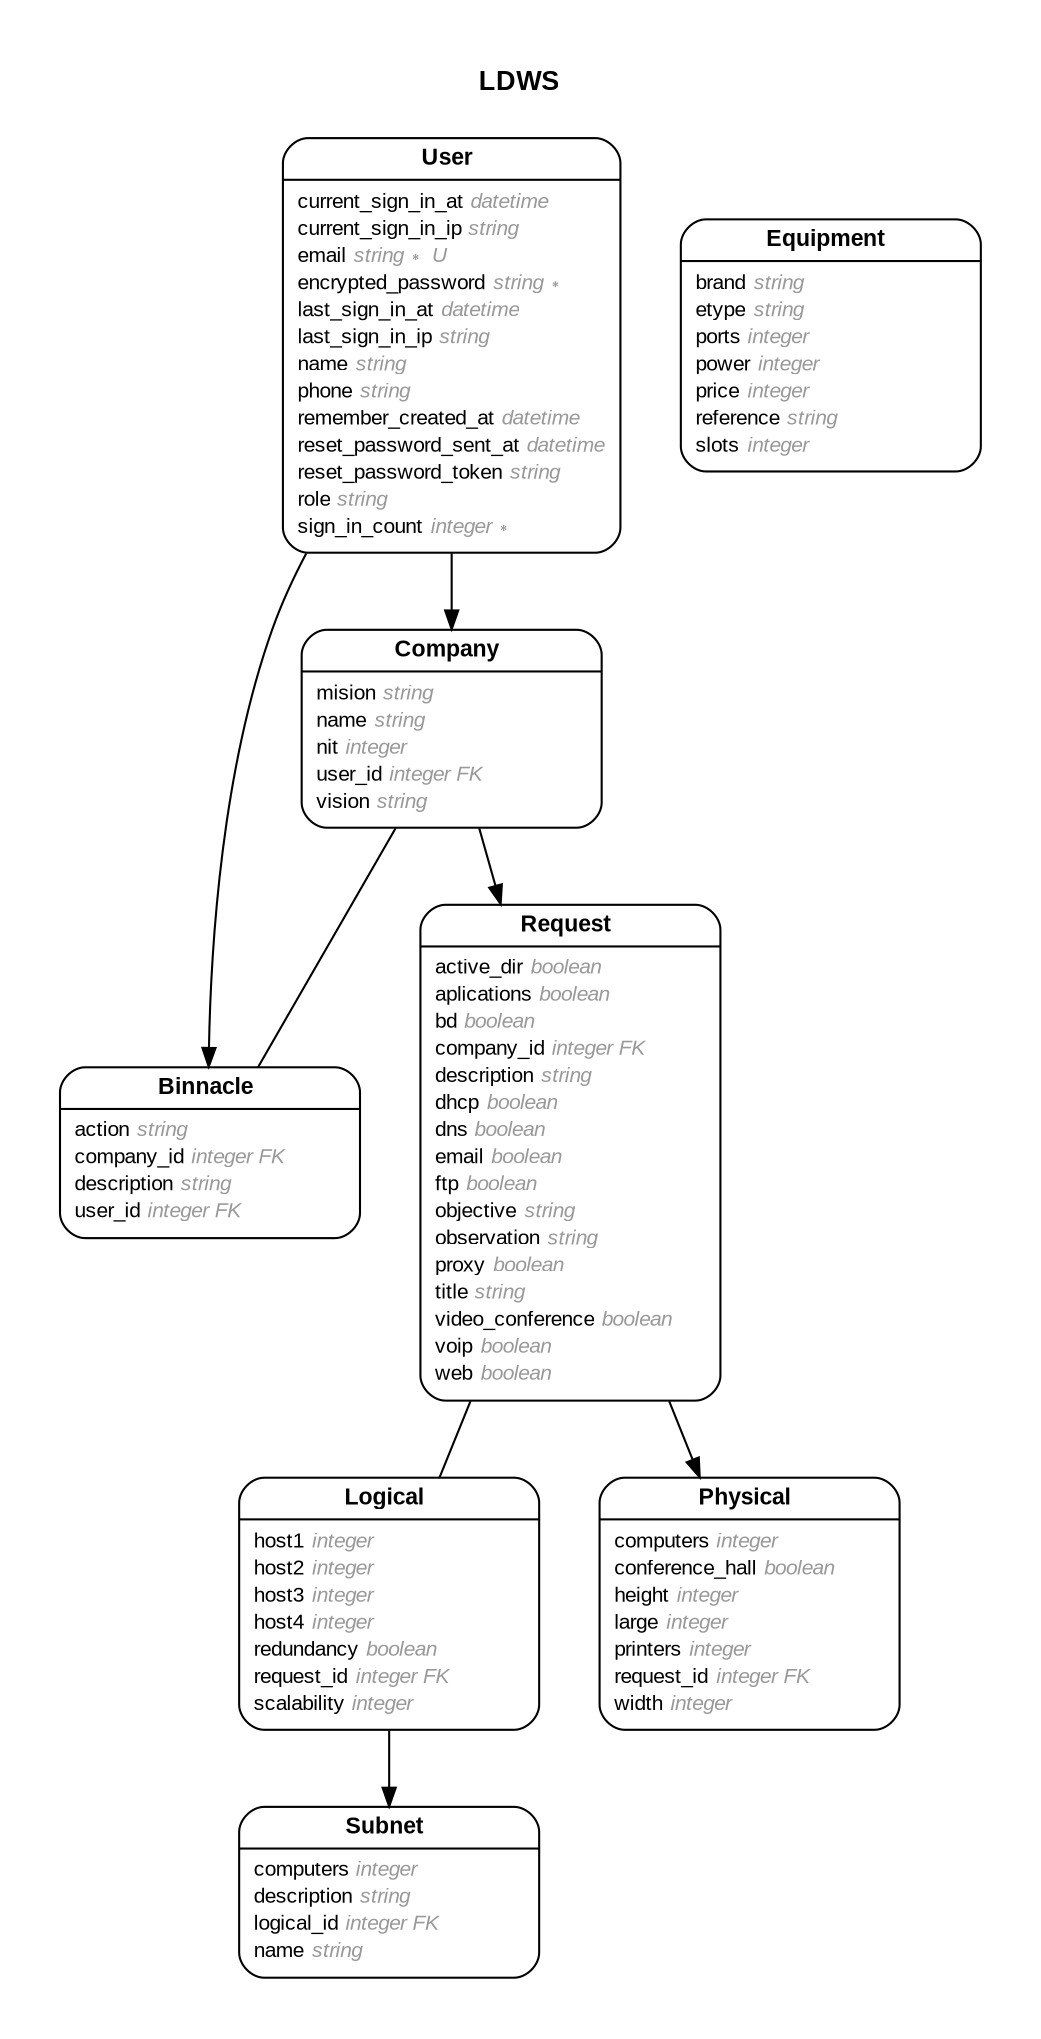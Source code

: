 digraph Workspace {
rankdir = "LR";
ranksep = "0.5";
nodesep = "0.4";
pad = "0.4,0.4";
margin = "0,0";
concentrate = "true";
labelloc = "t";
fontsize = "13";
fontname = "Arial Bold";
splines = "spline";
node[ shape  =  "Mrecord" , fontsize  =  "10" , fontname  =  "Arial" , margin  =  "0.07,0.05" , penwidth  =  "1.0"];
edge[ fontname  =  "Arial" , fontsize  =  "7" , dir  =  "both" , arrowsize  =  "0.9" , penwidth  =  "1.0" , labelangle  =  "32" , labeldistance  =  "1.8"];
rankdir = "TB";
label = "LDWS\n\n";
m_Binnacle [label = <{<table border="0" align="center" cellspacing="0.5" cellpadding="0" width="134">
  <tr><td align="center" valign="bottom" width="130"><font face="Arial Bold" point-size="11">Binnacle</font></td></tr>
</table>
|
<table border="0" align="left" cellspacing="2" cellpadding="0" width="134">
  <tr><td align="left" width="130" port="action">action <font face="Arial Italic" color="grey60">string</font></td></tr>
  <tr><td align="left" width="130" port="company_id">company_id <font face="Arial Italic" color="grey60">integer FK</font></td></tr>
  <tr><td align="left" width="130" port="description">description <font face="Arial Italic" color="grey60">string</font></td></tr>
  <tr><td align="left" width="130" port="user_id">user_id <font face="Arial Italic" color="grey60">integer FK</font></td></tr>
</table>
}>];
m_Company [label = <{<table border="0" align="center" cellspacing="0.5" cellpadding="0" width="134">
  <tr><td align="center" valign="bottom" width="130"><font face="Arial Bold" point-size="11">Company</font></td></tr>
</table>
|
<table border="0" align="left" cellspacing="2" cellpadding="0" width="134">
  <tr><td align="left" width="130" port="mision">mision <font face="Arial Italic" color="grey60">string</font></td></tr>
  <tr><td align="left" width="130" port="name">name <font face="Arial Italic" color="grey60">string</font></td></tr>
  <tr><td align="left" width="130" port="nit">nit <font face="Arial Italic" color="grey60">integer</font></td></tr>
  <tr><td align="left" width="130" port="user_id">user_id <font face="Arial Italic" color="grey60">integer FK</font></td></tr>
  <tr><td align="left" width="130" port="vision">vision <font face="Arial Italic" color="grey60">string</font></td></tr>
</table>
}>];
m_Equipment [label = <{<table border="0" align="center" cellspacing="0.5" cellpadding="0" width="134">
  <tr><td align="center" valign="bottom" width="130"><font face="Arial Bold" point-size="11">Equipment</font></td></tr>
</table>
|
<table border="0" align="left" cellspacing="2" cellpadding="0" width="134">
  <tr><td align="left" width="130" port="brand">brand <font face="Arial Italic" color="grey60">string</font></td></tr>
  <tr><td align="left" width="130" port="etype">etype <font face="Arial Italic" color="grey60">string</font></td></tr>
  <tr><td align="left" width="130" port="ports">ports <font face="Arial Italic" color="grey60">integer</font></td></tr>
  <tr><td align="left" width="130" port="power">power <font face="Arial Italic" color="grey60">integer</font></td></tr>
  <tr><td align="left" width="130" port="price">price <font face="Arial Italic" color="grey60">integer</font></td></tr>
  <tr><td align="left" width="130" port="reference">reference <font face="Arial Italic" color="grey60">string</font></td></tr>
  <tr><td align="left" width="130" port="slots">slots <font face="Arial Italic" color="grey60">integer</font></td></tr>
</table>
}>];
m_Logical [label = <{<table border="0" align="center" cellspacing="0.5" cellpadding="0" width="134">
  <tr><td align="center" valign="bottom" width="130"><font face="Arial Bold" point-size="11">Logical</font></td></tr>
</table>
|
<table border="0" align="left" cellspacing="2" cellpadding="0" width="134">
  <tr><td align="left" width="130" port="host1">host1 <font face="Arial Italic" color="grey60">integer</font></td></tr>
  <tr><td align="left" width="130" port="host2">host2 <font face="Arial Italic" color="grey60">integer</font></td></tr>
  <tr><td align="left" width="130" port="host3">host3 <font face="Arial Italic" color="grey60">integer</font></td></tr>
  <tr><td align="left" width="130" port="host4">host4 <font face="Arial Italic" color="grey60">integer</font></td></tr>
  <tr><td align="left" width="130" port="redundancy">redundancy <font face="Arial Italic" color="grey60">boolean</font></td></tr>
  <tr><td align="left" width="130" port="request_id">request_id <font face="Arial Italic" color="grey60">integer FK</font></td></tr>
  <tr><td align="left" width="130" port="scalability">scalability <font face="Arial Italic" color="grey60">integer</font></td></tr>
</table>
}>];
m_Physical [label = <{<table border="0" align="center" cellspacing="0.5" cellpadding="0" width="134">
  <tr><td align="center" valign="bottom" width="130"><font face="Arial Bold" point-size="11">Physical</font></td></tr>
</table>
|
<table border="0" align="left" cellspacing="2" cellpadding="0" width="134">
  <tr><td align="left" width="130" port="computers">computers <font face="Arial Italic" color="grey60">integer</font></td></tr>
  <tr><td align="left" width="130" port="conference_hall">conference_hall <font face="Arial Italic" color="grey60">boolean</font></td></tr>
  <tr><td align="left" width="130" port="height">height <font face="Arial Italic" color="grey60">integer</font></td></tr>
  <tr><td align="left" width="130" port="large">large <font face="Arial Italic" color="grey60">integer</font></td></tr>
  <tr><td align="left" width="130" port="printers">printers <font face="Arial Italic" color="grey60">integer</font></td></tr>
  <tr><td align="left" width="130" port="request_id">request_id <font face="Arial Italic" color="grey60">integer FK</font></td></tr>
  <tr><td align="left" width="130" port="width">width <font face="Arial Italic" color="grey60">integer</font></td></tr>
</table>
}>];
m_Request [label = <{<table border="0" align="center" cellspacing="0.5" cellpadding="0" width="134">
  <tr><td align="center" valign="bottom" width="130"><font face="Arial Bold" point-size="11">Request</font></td></tr>
</table>
|
<table border="0" align="left" cellspacing="2" cellpadding="0" width="134">
  <tr><td align="left" width="130" port="active_dir">active_dir <font face="Arial Italic" color="grey60">boolean</font></td></tr>
  <tr><td align="left" width="130" port="aplications">aplications <font face="Arial Italic" color="grey60">boolean</font></td></tr>
  <tr><td align="left" width="130" port="bd">bd <font face="Arial Italic" color="grey60">boolean</font></td></tr>
  <tr><td align="left" width="130" port="company_id">company_id <font face="Arial Italic" color="grey60">integer FK</font></td></tr>
  <tr><td align="left" width="130" port="description">description <font face="Arial Italic" color="grey60">string</font></td></tr>
  <tr><td align="left" width="130" port="dhcp">dhcp <font face="Arial Italic" color="grey60">boolean</font></td></tr>
  <tr><td align="left" width="130" port="dns">dns <font face="Arial Italic" color="grey60">boolean</font></td></tr>
  <tr><td align="left" width="130" port="email">email <font face="Arial Italic" color="grey60">boolean</font></td></tr>
  <tr><td align="left" width="130" port="ftp">ftp <font face="Arial Italic" color="grey60">boolean</font></td></tr>
  <tr><td align="left" width="130" port="objective">objective <font face="Arial Italic" color="grey60">string</font></td></tr>
  <tr><td align="left" width="130" port="observation">observation <font face="Arial Italic" color="grey60">string</font></td></tr>
  <tr><td align="left" width="130" port="proxy">proxy <font face="Arial Italic" color="grey60">boolean</font></td></tr>
  <tr><td align="left" width="130" port="title">title <font face="Arial Italic" color="grey60">string</font></td></tr>
  <tr><td align="left" width="130" port="video_conference">video_conference <font face="Arial Italic" color="grey60">boolean</font></td></tr>
  <tr><td align="left" width="130" port="voip">voip <font face="Arial Italic" color="grey60">boolean</font></td></tr>
  <tr><td align="left" width="130" port="web">web <font face="Arial Italic" color="grey60">boolean</font></td></tr>
</table>
}>];
m_Subnet [label = <{<table border="0" align="center" cellspacing="0.5" cellpadding="0" width="134">
  <tr><td align="center" valign="bottom" width="130"><font face="Arial Bold" point-size="11">Subnet</font></td></tr>
</table>
|
<table border="0" align="left" cellspacing="2" cellpadding="0" width="134">
  <tr><td align="left" width="130" port="computers">computers <font face="Arial Italic" color="grey60">integer</font></td></tr>
  <tr><td align="left" width="130" port="description">description <font face="Arial Italic" color="grey60">string</font></td></tr>
  <tr><td align="left" width="130" port="logical_id">logical_id <font face="Arial Italic" color="grey60">integer FK</font></td></tr>
  <tr><td align="left" width="130" port="name">name <font face="Arial Italic" color="grey60">string</font></td></tr>
</table>
}>];
m_User [label = <{<table border="0" align="center" cellspacing="0.5" cellpadding="0" width="134">
  <tr><td align="center" valign="bottom" width="130"><font face="Arial Bold" point-size="11">User</font></td></tr>
</table>
|
<table border="0" align="left" cellspacing="2" cellpadding="0" width="134">
  <tr><td align="left" width="130" port="current_sign_in_at">current_sign_in_at <font face="Arial Italic" color="grey60">datetime</font></td></tr>
  <tr><td align="left" width="130" port="current_sign_in_ip">current_sign_in_ip <font face="Arial Italic" color="grey60">string</font></td></tr>
  <tr><td align="left" width="130" port="email">email <font face="Arial Italic" color="grey60">string ∗ U</font></td></tr>
  <tr><td align="left" width="130" port="encrypted_password">encrypted_password <font face="Arial Italic" color="grey60">string ∗</font></td></tr>
  <tr><td align="left" width="130" port="last_sign_in_at">last_sign_in_at <font face="Arial Italic" color="grey60">datetime</font></td></tr>
  <tr><td align="left" width="130" port="last_sign_in_ip">last_sign_in_ip <font face="Arial Italic" color="grey60">string</font></td></tr>
  <tr><td align="left" width="130" port="name">name <font face="Arial Italic" color="grey60">string</font></td></tr>
  <tr><td align="left" width="130" port="phone">phone <font face="Arial Italic" color="grey60">string</font></td></tr>
  <tr><td align="left" width="130" port="remember_created_at">remember_created_at <font face="Arial Italic" color="grey60">datetime</font></td></tr>
  <tr><td align="left" width="130" port="reset_password_sent_at">reset_password_sent_at <font face="Arial Italic" color="grey60">datetime</font></td></tr>
  <tr><td align="left" width="130" port="reset_password_token">reset_password_token <font face="Arial Italic" color="grey60">string</font></td></tr>
  <tr><td align="left" width="130" port="role">role <font face="Arial Italic" color="grey60">string</font></td></tr>
  <tr><td align="left" width="130" port="sign_in_count">sign_in_count <font face="Arial Italic" color="grey60">integer ∗</font></td></tr>
</table>
}>];
  m_User -> m_Company [arrowhead = "normal", arrowtail = "none", weight = "2"];
  m_User -> m_Binnacle [arrowhead = "normal", arrowtail = "none", weight = "1"];
  m_Company -> m_Binnacle [arrowhead = "none", arrowtail = "none", weight = "2"];
  m_Company -> m_Request [arrowhead = "normal", arrowtail = "none", weight = "2"];
  m_Request -> m_Logical [arrowhead = "none", arrowtail = "none", weight = "2"];
  m_Logical -> m_Subnet [arrowhead = "normal", arrowtail = "none", weight = "2"];
  m_Request -> m_Physical [arrowhead = "normal", arrowtail = "none", weight = "2"];
}
